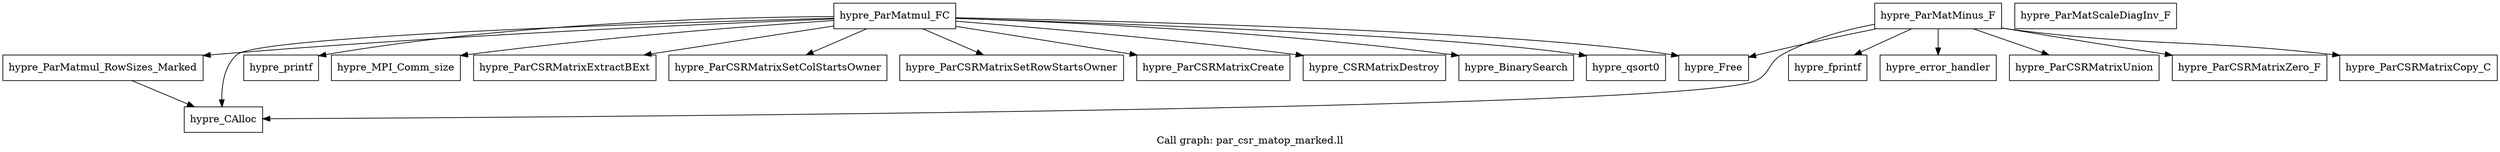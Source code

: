 digraph "Call graph: par_csr_matop_marked.ll" {
	label="Call graph: par_csr_matop_marked.ll";

	Node0x55f9cf8f1900 [shape=record,label="{hypre_ParMatmul_RowSizes_Marked}"];
	Node0x55f9cf8f1900 -> Node0x55f9cf90c6b0;
	Node0x55f9cf90c6b0 [shape=record,label="{hypre_CAlloc}"];
	Node0x55f9cf9121a0 [shape=record,label="{hypre_ParMatmul_FC}"];
	Node0x55f9cf9121a0 -> Node0x55f9cf8fd000;
	Node0x55f9cf9121a0 -> Node0x55f9cf8faac0;
	Node0x55f9cf9121a0 -> Node0x55f9cf8f1df0;
	Node0x55f9cf9121a0 -> Node0x55f9cf90c6b0;
	Node0x55f9cf9121a0 -> Node0x55f9cf91e6f0;
	Node0x55f9cf9121a0 -> Node0x55f9cf8e8b70;
	Node0x55f9cf9121a0 -> Node0x55f9cf93ee30;
	Node0x55f9cf9121a0 -> Node0x55f9cf88df30;
	Node0x55f9cf9121a0 -> Node0x55f9cf8f1900;
	Node0x55f9cf9121a0 -> Node0x55f9cf928460;
	Node0x55f9cf9121a0 -> Node0x55f9cf91bb40;
	Node0x55f9cf9121a0 -> Node0x55f9cf927a10;
	Node0x55f9cf8fd000 [shape=record,label="{hypre_printf}"];
	Node0x55f9cf8faac0 [shape=record,label="{hypre_MPI_Comm_size}"];
	Node0x55f9cf8f1df0 [shape=record,label="{hypre_ParCSRMatrixExtractBExt}"];
	Node0x55f9cf928460 [shape=record,label="{hypre_CSRMatrixDestroy}"];
	Node0x55f9cf927a10 [shape=record,label="{hypre_qsort0}"];
	Node0x55f9cf91e6f0 [shape=record,label="{hypre_Free}"];
	Node0x55f9cf91bb40 [shape=record,label="{hypre_BinarySearch}"];
	Node0x55f9cf88df30 [shape=record,label="{hypre_ParCSRMatrixCreate}"];
	Node0x55f9cf93ee30 [shape=record,label="{hypre_ParCSRMatrixSetRowStartsOwner}"];
	Node0x55f9cf8e8b70 [shape=record,label="{hypre_ParCSRMatrixSetColStartsOwner}"];
	Node0x55f9cf8e3550 [shape=record,label="{hypre_ParMatScaleDiagInv_F}"];
	Node0x55f9cf8cc870 [shape=record,label="{hypre_fprintf}"];
	Node0x55f9cf8c73f0 [shape=record,label="{hypre_error_handler}"];
	Node0x55f9cf8c3b20 [shape=record,label="{hypre_ParMatMinus_F}"];
	Node0x55f9cf8c3b20 -> Node0x55f9cf8a43d0;
	Node0x55f9cf8c3b20 -> Node0x55f9cf8aa0e0;
	Node0x55f9cf8c3b20 -> Node0x55f9cf91b0f0;
	Node0x55f9cf8c3b20 -> Node0x55f9cf90c6b0;
	Node0x55f9cf8c3b20 -> Node0x55f9cf8cc870;
	Node0x55f9cf8c3b20 -> Node0x55f9cf8c73f0;
	Node0x55f9cf8c3b20 -> Node0x55f9cf91e6f0;
	Node0x55f9cf8a43d0 [shape=record,label="{hypre_ParCSRMatrixUnion}"];
	Node0x55f9cf8aa0e0 [shape=record,label="{hypre_ParCSRMatrixZero_F}"];
	Node0x55f9cf91b0f0 [shape=record,label="{hypre_ParCSRMatrixCopy_C}"];
}
